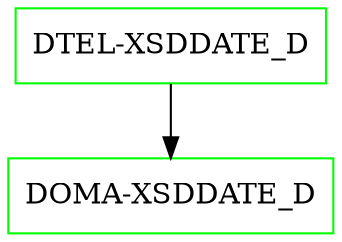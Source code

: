 digraph G {
  "DTEL-XSDDATE_D" [shape=box,color=green];
  "DOMA-XSDDATE_D" [shape=box,color=green,URL="./DOMA_XSDDATE_D.html"];
  "DTEL-XSDDATE_D" -> "DOMA-XSDDATE_D";
}
